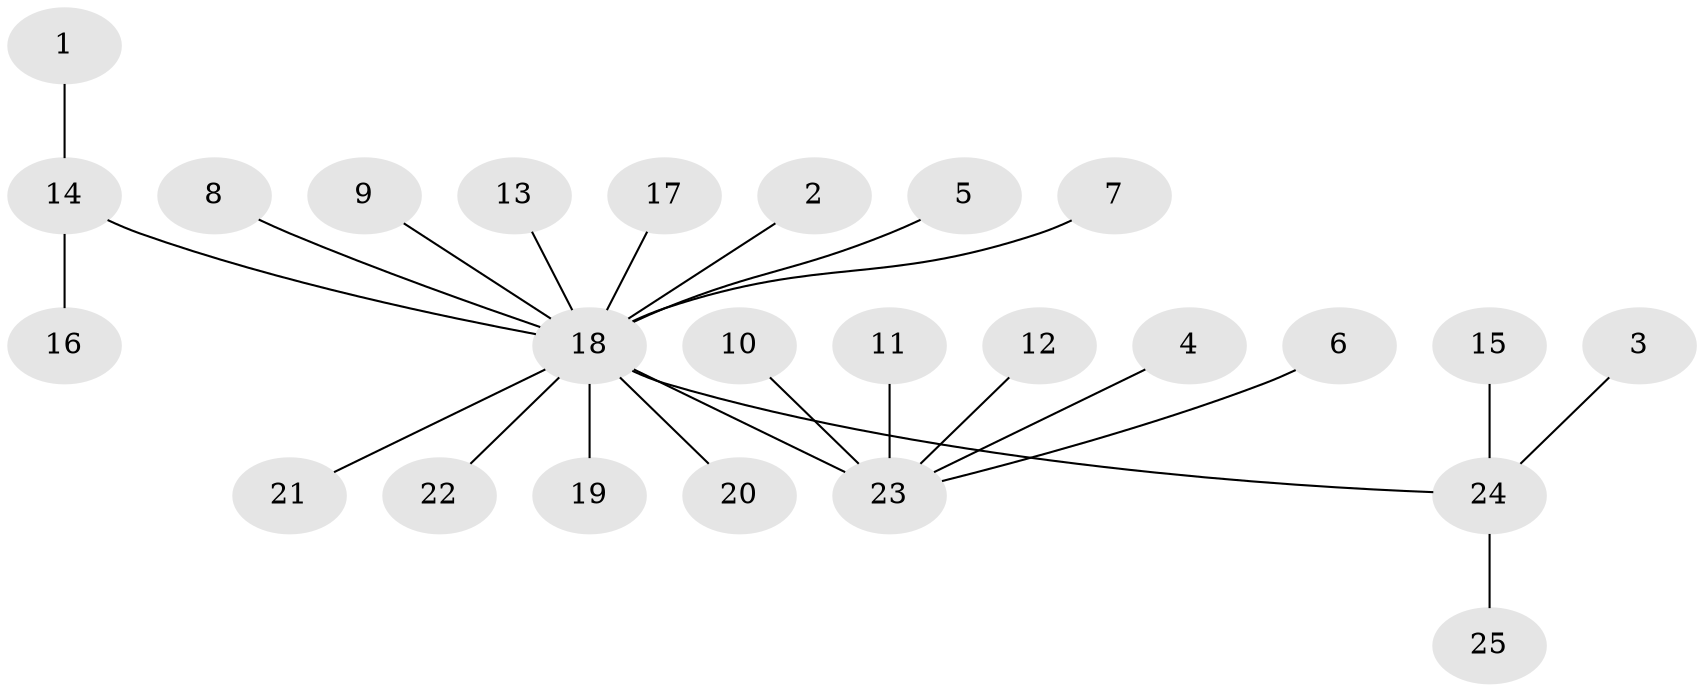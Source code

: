 // original degree distribution, {5: 0.04, 9: 0.04, 7: 0.06, 2: 0.28, 6: 0.02, 4: 0.02, 1: 0.52, 3: 0.02}
// Generated by graph-tools (version 1.1) at 2025/50/03/09/25 03:50:30]
// undirected, 25 vertices, 24 edges
graph export_dot {
graph [start="1"]
  node [color=gray90,style=filled];
  1;
  2;
  3;
  4;
  5;
  6;
  7;
  8;
  9;
  10;
  11;
  12;
  13;
  14;
  15;
  16;
  17;
  18;
  19;
  20;
  21;
  22;
  23;
  24;
  25;
  1 -- 14 [weight=1.0];
  2 -- 18 [weight=2.0];
  3 -- 24 [weight=1.0];
  4 -- 23 [weight=1.0];
  5 -- 18 [weight=1.0];
  6 -- 23 [weight=1.0];
  7 -- 18 [weight=1.0];
  8 -- 18 [weight=1.0];
  9 -- 18 [weight=1.0];
  10 -- 23 [weight=1.0];
  11 -- 23 [weight=1.0];
  12 -- 23 [weight=1.0];
  13 -- 18 [weight=1.0];
  14 -- 16 [weight=1.0];
  14 -- 18 [weight=2.0];
  15 -- 24 [weight=1.0];
  17 -- 18 [weight=1.0];
  18 -- 19 [weight=1.0];
  18 -- 20 [weight=1.0];
  18 -- 21 [weight=1.0];
  18 -- 22 [weight=1.0];
  18 -- 23 [weight=3.0];
  18 -- 24 [weight=1.0];
  24 -- 25 [weight=1.0];
}

